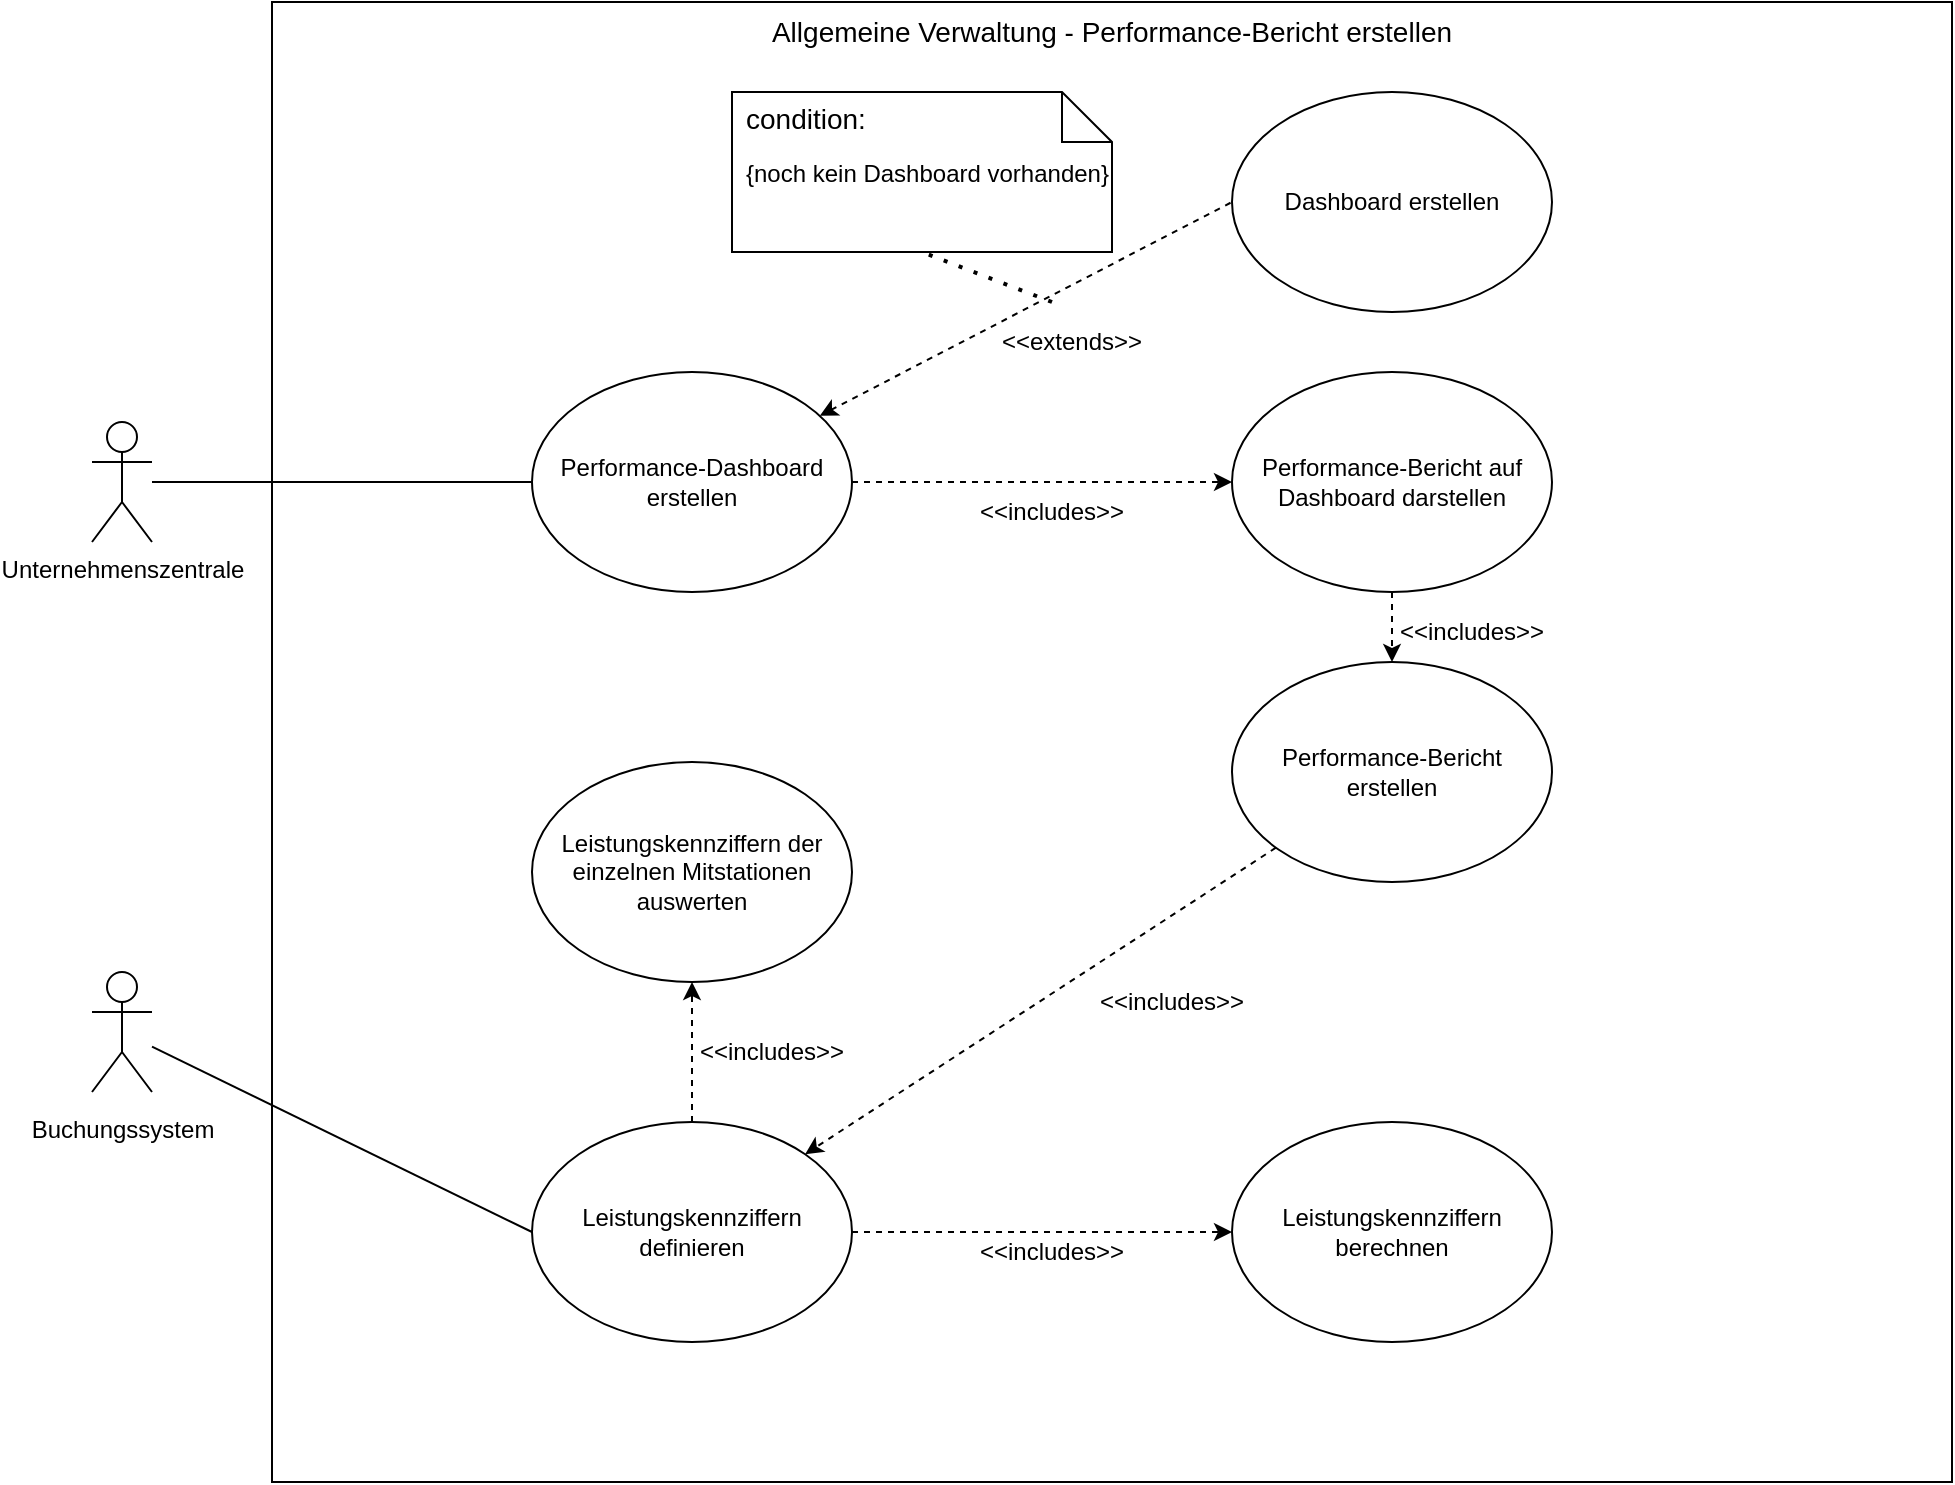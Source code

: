 <mxfile version="16.1.2" type="device"><diagram id="O1AJxKGvrsLua4BmTdjw" name="Page-1"><mxGraphModel dx="3953" dy="1756" grid="1" gridSize="10" guides="1" tooltips="1" connect="1" arrows="1" fold="1" page="1" pageScale="1" pageWidth="1169" pageHeight="827" math="0" shadow="0"><root><mxCell id="0"/><mxCell id="1" parent="0"/><mxCell id="ayR2dJtOEkhz936i-aBU-2" value="&lt;font style=&quot;font-size: 14px&quot;&gt;Allgemeine Verwaltung - Performance-Bericht erstellen&lt;/font&gt;" style="rounded=0;whiteSpace=wrap;html=1;verticalAlign=top;" parent="1" vertex="1"><mxGeometry x="-950" y="44" width="840" height="740" as="geometry"/></mxCell><mxCell id="ayR2dJtOEkhz936i-aBU-26" style="edgeStyle=none;rounded=0;orthogonalLoop=1;jettySize=auto;html=1;entryX=0;entryY=0.5;entryDx=0;entryDy=0;fontSize=12;endArrow=none;endFill=0;" parent="1" source="ayR2dJtOEkhz936i-aBU-3" edge="1"><mxGeometry relative="1" as="geometry"><mxPoint x="-820" y="284" as="targetPoint"/></mxGeometry></mxCell><mxCell id="ayR2dJtOEkhz936i-aBU-3" value="Unternehmenszentrale" style="shape=umlActor;verticalLabelPosition=bottom;verticalAlign=top;html=1;outlineConnect=0;" parent="1" vertex="1"><mxGeometry x="-1040" y="254" width="30" height="60" as="geometry"/></mxCell><mxCell id="ayR2dJtOEkhz936i-aBU-27" style="edgeStyle=none;rounded=0;orthogonalLoop=1;jettySize=auto;html=1;entryX=0;entryY=0.5;entryDx=0;entryDy=0;fontSize=12;endArrow=classic;endFill=1;dashed=1;" parent="1" target="ayR2dJtOEkhz936i-aBU-17" edge="1"><mxGeometry relative="1" as="geometry"><mxPoint x="-660" y="284" as="sourcePoint"/></mxGeometry></mxCell><mxCell id="ayR2dJtOEkhz936i-aBU-32" style="edgeStyle=none;rounded=0;orthogonalLoop=1;jettySize=auto;html=1;entryX=0;entryY=0.5;entryDx=0;entryDy=0;dashed=1;fontSize=12;endArrow=classic;endFill=1;" parent="1" source="ayR2dJtOEkhz936i-aBU-15" target="ayR2dJtOEkhz936i-aBU-31" edge="1"><mxGeometry relative="1" as="geometry"/></mxCell><mxCell id="ayR2dJtOEkhz936i-aBU-49" style="edgeStyle=none;rounded=0;orthogonalLoop=1;jettySize=auto;html=1;entryX=0.5;entryY=1;entryDx=0;entryDy=0;dashed=1;fontSize=12;startArrow=none;startFill=0;endArrow=classic;endFill=1;" parent="1" source="ayR2dJtOEkhz936i-aBU-15" target="ayR2dJtOEkhz936i-aBU-16" edge="1"><mxGeometry relative="1" as="geometry"/></mxCell><mxCell id="ayR2dJtOEkhz936i-aBU-15" value="Leistungskennziffern definieren" style="ellipse;whiteSpace=wrap;html=1;" parent="1" vertex="1"><mxGeometry x="-820" y="604" width="160" height="110" as="geometry"/></mxCell><mxCell id="ayR2dJtOEkhz936i-aBU-16" value="Leistungskennziffern der einzelnen Mitstationen auswerten" style="ellipse;whiteSpace=wrap;html=1;" parent="1" vertex="1"><mxGeometry x="-820" y="424" width="160" height="110" as="geometry"/></mxCell><mxCell id="ayR2dJtOEkhz936i-aBU-35" style="edgeStyle=none;rounded=0;orthogonalLoop=1;jettySize=auto;html=1;entryX=0;entryY=0.5;entryDx=0;entryDy=0;dashed=1;fontSize=12;endArrow=none;endFill=0;startArrow=classic;startFill=1;" parent="1" source="ayR2dJtOEkhz936i-aBU-17" target="ayR2dJtOEkhz936i-aBU-34" edge="1"><mxGeometry relative="1" as="geometry"><Array as="points"/></mxGeometry></mxCell><mxCell id="ayR2dJtOEkhz936i-aBU-47" style="edgeStyle=none;rounded=0;orthogonalLoop=1;jettySize=auto;html=1;entryX=0;entryY=0.5;entryDx=0;entryDy=0;dashed=1;fontSize=12;startArrow=none;startFill=0;endArrow=classic;endFill=1;" parent="1" source="ayR2dJtOEkhz936i-aBU-17" target="ayR2dJtOEkhz936i-aBU-44" edge="1"><mxGeometry relative="1" as="geometry"/></mxCell><mxCell id="ayR2dJtOEkhz936i-aBU-17" value="Performance-Dashboard erstellen" style="ellipse;whiteSpace=wrap;html=1;" parent="1" vertex="1"><mxGeometry x="-820" y="229" width="160" height="110" as="geometry"/></mxCell><mxCell id="ayR2dJtOEkhz936i-aBU-25" style="edgeStyle=none;rounded=0;orthogonalLoop=1;jettySize=auto;html=1;entryX=0;entryY=0.5;entryDx=0;entryDy=0;fontSize=12;endArrow=none;endFill=0;" parent="1" source="ayR2dJtOEkhz936i-aBU-18" target="ayR2dJtOEkhz936i-aBU-15" edge="1"><mxGeometry relative="1" as="geometry"/></mxCell><mxCell id="ayR2dJtOEkhz936i-aBU-18" value="&lt;font style=&quot;font-size: 12px&quot;&gt;Buchungssystem&lt;/font&gt;" style="shape=umlActor;verticalLabelPosition=bottom;verticalAlign=top;html=1;outlineConnect=0;fontSize=18;" parent="1" vertex="1"><mxGeometry x="-1040" y="529" width="30" height="60" as="geometry"/></mxCell><mxCell id="ayR2dJtOEkhz936i-aBU-29" value="&amp;lt;&amp;lt;includes&amp;gt;&amp;gt;" style="text;html=1;strokeColor=none;fillColor=none;align=center;verticalAlign=middle;whiteSpace=wrap;rounded=0;fontSize=12;" parent="1" vertex="1"><mxGeometry x="-380" y="344" width="60" height="30" as="geometry"/></mxCell><mxCell id="ayR2dJtOEkhz936i-aBU-31" value="Leistungskennziffern berechnen" style="ellipse;whiteSpace=wrap;html=1;fontSize=12;" parent="1" vertex="1"><mxGeometry x="-470" y="604" width="160" height="110" as="geometry"/></mxCell><mxCell id="ayR2dJtOEkhz936i-aBU-33" value="&amp;lt;&amp;lt;includes&amp;gt;&amp;gt;" style="text;html=1;strokeColor=none;fillColor=none;align=center;verticalAlign=middle;whiteSpace=wrap;rounded=0;fontSize=12;" parent="1" vertex="1"><mxGeometry x="-590" y="654" width="60" height="30" as="geometry"/></mxCell><mxCell id="ayR2dJtOEkhz936i-aBU-34" value="Dashboard erstellen" style="ellipse;whiteSpace=wrap;html=1;fontSize=12;" parent="1" vertex="1"><mxGeometry x="-470" y="89" width="160" height="110" as="geometry"/></mxCell><mxCell id="ayR2dJtOEkhz936i-aBU-36" value="&amp;lt;&amp;lt;extends&amp;gt;&amp;gt;" style="text;html=1;strokeColor=none;fillColor=none;align=center;verticalAlign=middle;whiteSpace=wrap;rounded=0;fontSize=12;rotation=0;" parent="1" vertex="1"><mxGeometry x="-580" y="199" width="60" height="30" as="geometry"/></mxCell><mxCell id="ayR2dJtOEkhz936i-aBU-37" value="&lt;font style=&quot;font-size: 12px&quot;&gt;{noch kein Dashboard vorhanden}&lt;/font&gt;" style="shape=note2;boundedLbl=1;whiteSpace=wrap;html=1;size=25;verticalAlign=top;align=left;spacingLeft=5;fontSize=14;" parent="1" vertex="1"><mxGeometry x="-720" y="89" width="190" height="80" as="geometry"/></mxCell><mxCell id="ayR2dJtOEkhz936i-aBU-38" value="condition:" style="resizeWidth=1;part=1;strokeColor=none;fillColor=none;align=left;spacingLeft=5;fontSize=14;" parent="ayR2dJtOEkhz936i-aBU-37" vertex="1"><mxGeometry width="190" height="25" relative="1" as="geometry"/></mxCell><mxCell id="ayR2dJtOEkhz936i-aBU-39" value="" style="endArrow=none;dashed=1;html=1;dashPattern=1 3;strokeWidth=2;rounded=0;fontSize=12;entryX=0.5;entryY=1;entryDx=0;entryDy=0;entryPerimeter=0;" parent="1" target="ayR2dJtOEkhz936i-aBU-37" edge="1"><mxGeometry width="50" height="50" relative="1" as="geometry"><mxPoint x="-560" y="194" as="sourcePoint"/><mxPoint x="-170" y="174" as="targetPoint"/></mxGeometry></mxCell><mxCell id="ayR2dJtOEkhz936i-aBU-42" style="edgeStyle=none;rounded=0;orthogonalLoop=1;jettySize=auto;html=1;entryX=1;entryY=0;entryDx=0;entryDy=0;dashed=1;fontSize=12;startArrow=none;startFill=0;endArrow=classic;endFill=1;" parent="1" source="ayR2dJtOEkhz936i-aBU-40" target="ayR2dJtOEkhz936i-aBU-15" edge="1"><mxGeometry relative="1" as="geometry"/></mxCell><mxCell id="ayR2dJtOEkhz936i-aBU-40" value="Performance-Bericht erstellen" style="ellipse;whiteSpace=wrap;html=1;fontSize=12;" parent="1" vertex="1"><mxGeometry x="-470" y="374" width="160" height="110" as="geometry"/></mxCell><mxCell id="ayR2dJtOEkhz936i-aBU-43" value="&amp;lt;&amp;lt;includes&amp;gt;&amp;gt;" style="text;html=1;strokeColor=none;fillColor=none;align=center;verticalAlign=middle;whiteSpace=wrap;rounded=0;fontSize=12;" parent="1" vertex="1"><mxGeometry x="-530" y="529" width="60" height="30" as="geometry"/></mxCell><mxCell id="ayR2dJtOEkhz936i-aBU-46" style="edgeStyle=none;rounded=0;orthogonalLoop=1;jettySize=auto;html=1;entryX=0.5;entryY=0;entryDx=0;entryDy=0;dashed=1;fontSize=12;startArrow=none;startFill=0;endArrow=classic;endFill=1;" parent="1" source="ayR2dJtOEkhz936i-aBU-44" target="ayR2dJtOEkhz936i-aBU-40" edge="1"><mxGeometry relative="1" as="geometry"/></mxCell><mxCell id="ayR2dJtOEkhz936i-aBU-44" value="Performance-Bericht auf Dashboard darstellen" style="ellipse;whiteSpace=wrap;html=1;fontSize=12;" parent="1" vertex="1"><mxGeometry x="-470" y="229" width="160" height="110" as="geometry"/></mxCell><mxCell id="ayR2dJtOEkhz936i-aBU-45" style="edgeStyle=none;rounded=0;orthogonalLoop=1;jettySize=auto;html=1;exitX=1;exitY=0.5;exitDx=0;exitDy=0;dashed=1;fontSize=12;startArrow=none;startFill=0;endArrow=classic;endFill=1;" parent="1" source="ayR2dJtOEkhz936i-aBU-43" target="ayR2dJtOEkhz936i-aBU-43" edge="1"><mxGeometry relative="1" as="geometry"/></mxCell><mxCell id="ayR2dJtOEkhz936i-aBU-48" value="&amp;lt;&amp;lt;includes&amp;gt;&amp;gt;" style="text;html=1;strokeColor=none;fillColor=none;align=center;verticalAlign=middle;whiteSpace=wrap;rounded=0;fontSize=12;" parent="1" vertex="1"><mxGeometry x="-590" y="284" width="60" height="30" as="geometry"/></mxCell><mxCell id="ayR2dJtOEkhz936i-aBU-50" value="&amp;lt;&amp;lt;includes&amp;gt;&amp;gt;" style="text;html=1;strokeColor=none;fillColor=none;align=center;verticalAlign=middle;whiteSpace=wrap;rounded=0;fontSize=12;" parent="1" vertex="1"><mxGeometry x="-730" y="554" width="60" height="30" as="geometry"/></mxCell></root></mxGraphModel></diagram></mxfile>